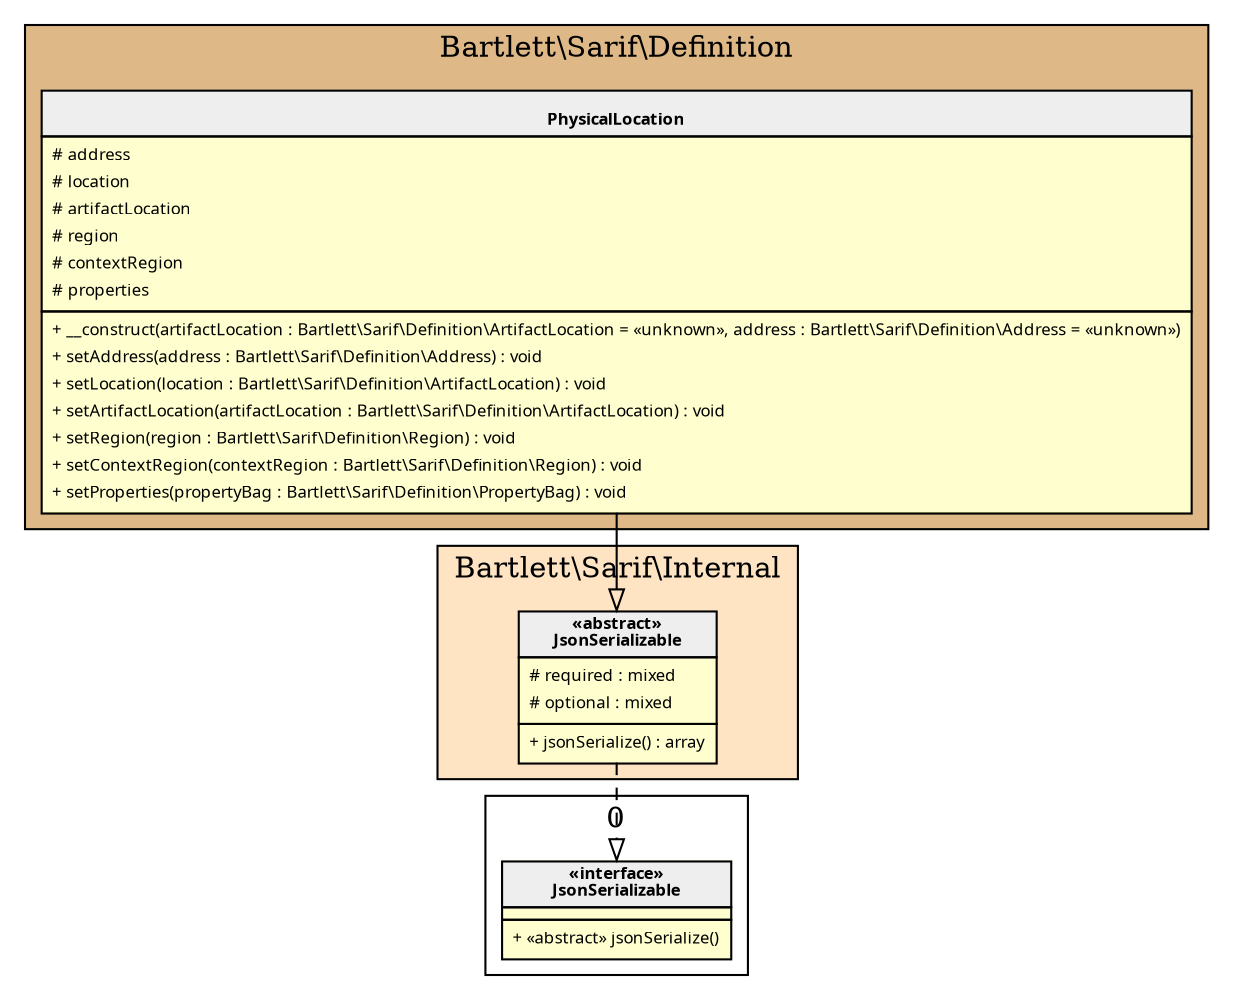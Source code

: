 digraph {
  graph [name="G" overlap="false" rankdir="TB" bgcolor="transparent"]
  node [fontname="Verdana" fontsize=8 shape="none" margin=0 fillcolor="#FEFECE" style="filled"]
  edge [fontname="Verdana" fontsize=8]
  subgraph cluster_0 {
    graph [bgcolor="BurlyWood"]
    label = "Bartlett\\Sarif\\Definition"
    "Bartlett\\Sarif\\Definition\\PhysicalLocation" [shape="none" label=<
<table cellspacing="0" border="0" cellborder="1">
    <tr><td bgcolor="#eeeeee"><b><br/>PhysicalLocation</b></td></tr>
    <tr><td><table border="0" cellspacing="0" cellpadding="2">
    <tr><td align="left"># address</td></tr>
    <tr><td align="left"># location</td></tr>
    <tr><td align="left"># artifactLocation</td></tr>
    <tr><td align="left"># region</td></tr>
    <tr><td align="left"># contextRegion</td></tr>
    <tr><td align="left"># properties</td></tr>
</table></td></tr>
    <tr><td><table border="0" cellspacing="0" cellpadding="2">
    <tr><td align="left">+ __construct(artifactLocation : Bartlett\\Sarif\\Definition\\ArtifactLocation = «unknown», address : Bartlett\\Sarif\\Definition\\Address = «unknown»)</td></tr>
    <tr><td align="left">+ setAddress(address : Bartlett\\Sarif\\Definition\\Address) : void</td></tr>
    <tr><td align="left">+ setLocation(location : Bartlett\\Sarif\\Definition\\ArtifactLocation) : void</td></tr>
    <tr><td align="left">+ setArtifactLocation(artifactLocation : Bartlett\\Sarif\\Definition\\ArtifactLocation) : void</td></tr>
    <tr><td align="left">+ setRegion(region : Bartlett\\Sarif\\Definition\\Region) : void</td></tr>
    <tr><td align="left">+ setContextRegion(contextRegion : Bartlett\\Sarif\\Definition\\Region) : void</td></tr>
    <tr><td align="left">+ setProperties(propertyBag : Bartlett\\Sarif\\Definition\\PropertyBag) : void</td></tr>
</table></td></tr>
</table>>]
  }
  subgraph cluster_1 {
    graph [bgcolor="Bisque"]
    label = "Bartlett\\Sarif\\Internal"
    "Bartlett\\Sarif\\Internal\\JsonSerializable" [shape="none" label=<
<table cellspacing="0" border="0" cellborder="1">
    <tr><td bgcolor="#eeeeee"><b>«abstract»<br/>JsonSerializable</b></td></tr>
    <tr><td><table border="0" cellspacing="0" cellpadding="2">
    <tr><td align="left"># required : mixed</td></tr>
    <tr><td align="left"># optional : mixed</td></tr>
</table></td></tr>
    <tr><td><table border="0" cellspacing="0" cellpadding="2">
    <tr><td align="left">+ jsonSerialize() : array</td></tr>
</table></td></tr>
</table>>]
  }
  subgraph cluster_2 {
    label = 0
    "JsonSerializable" [shape="none" label=<
<table cellspacing="0" border="0" cellborder="1">
    <tr><td bgcolor="#eeeeee"><b>«interface»<br/>JsonSerializable</b></td></tr>
    <tr><td></td></tr>
    <tr><td><table border="0" cellspacing="0" cellpadding="2">
    <tr><td align="left">+ «abstract» jsonSerialize()</td></tr>
</table></td></tr>
</table>>]
  }
  "Bartlett\\Sarif\\Internal\\JsonSerializable" -> "JsonSerializable" [arrowhead="empty" style="dashed"]
  "Bartlett\\Sarif\\Definition\\PhysicalLocation" -> "Bartlett\\Sarif\\Internal\\JsonSerializable" [arrowhead="empty" style="filled"]
}
